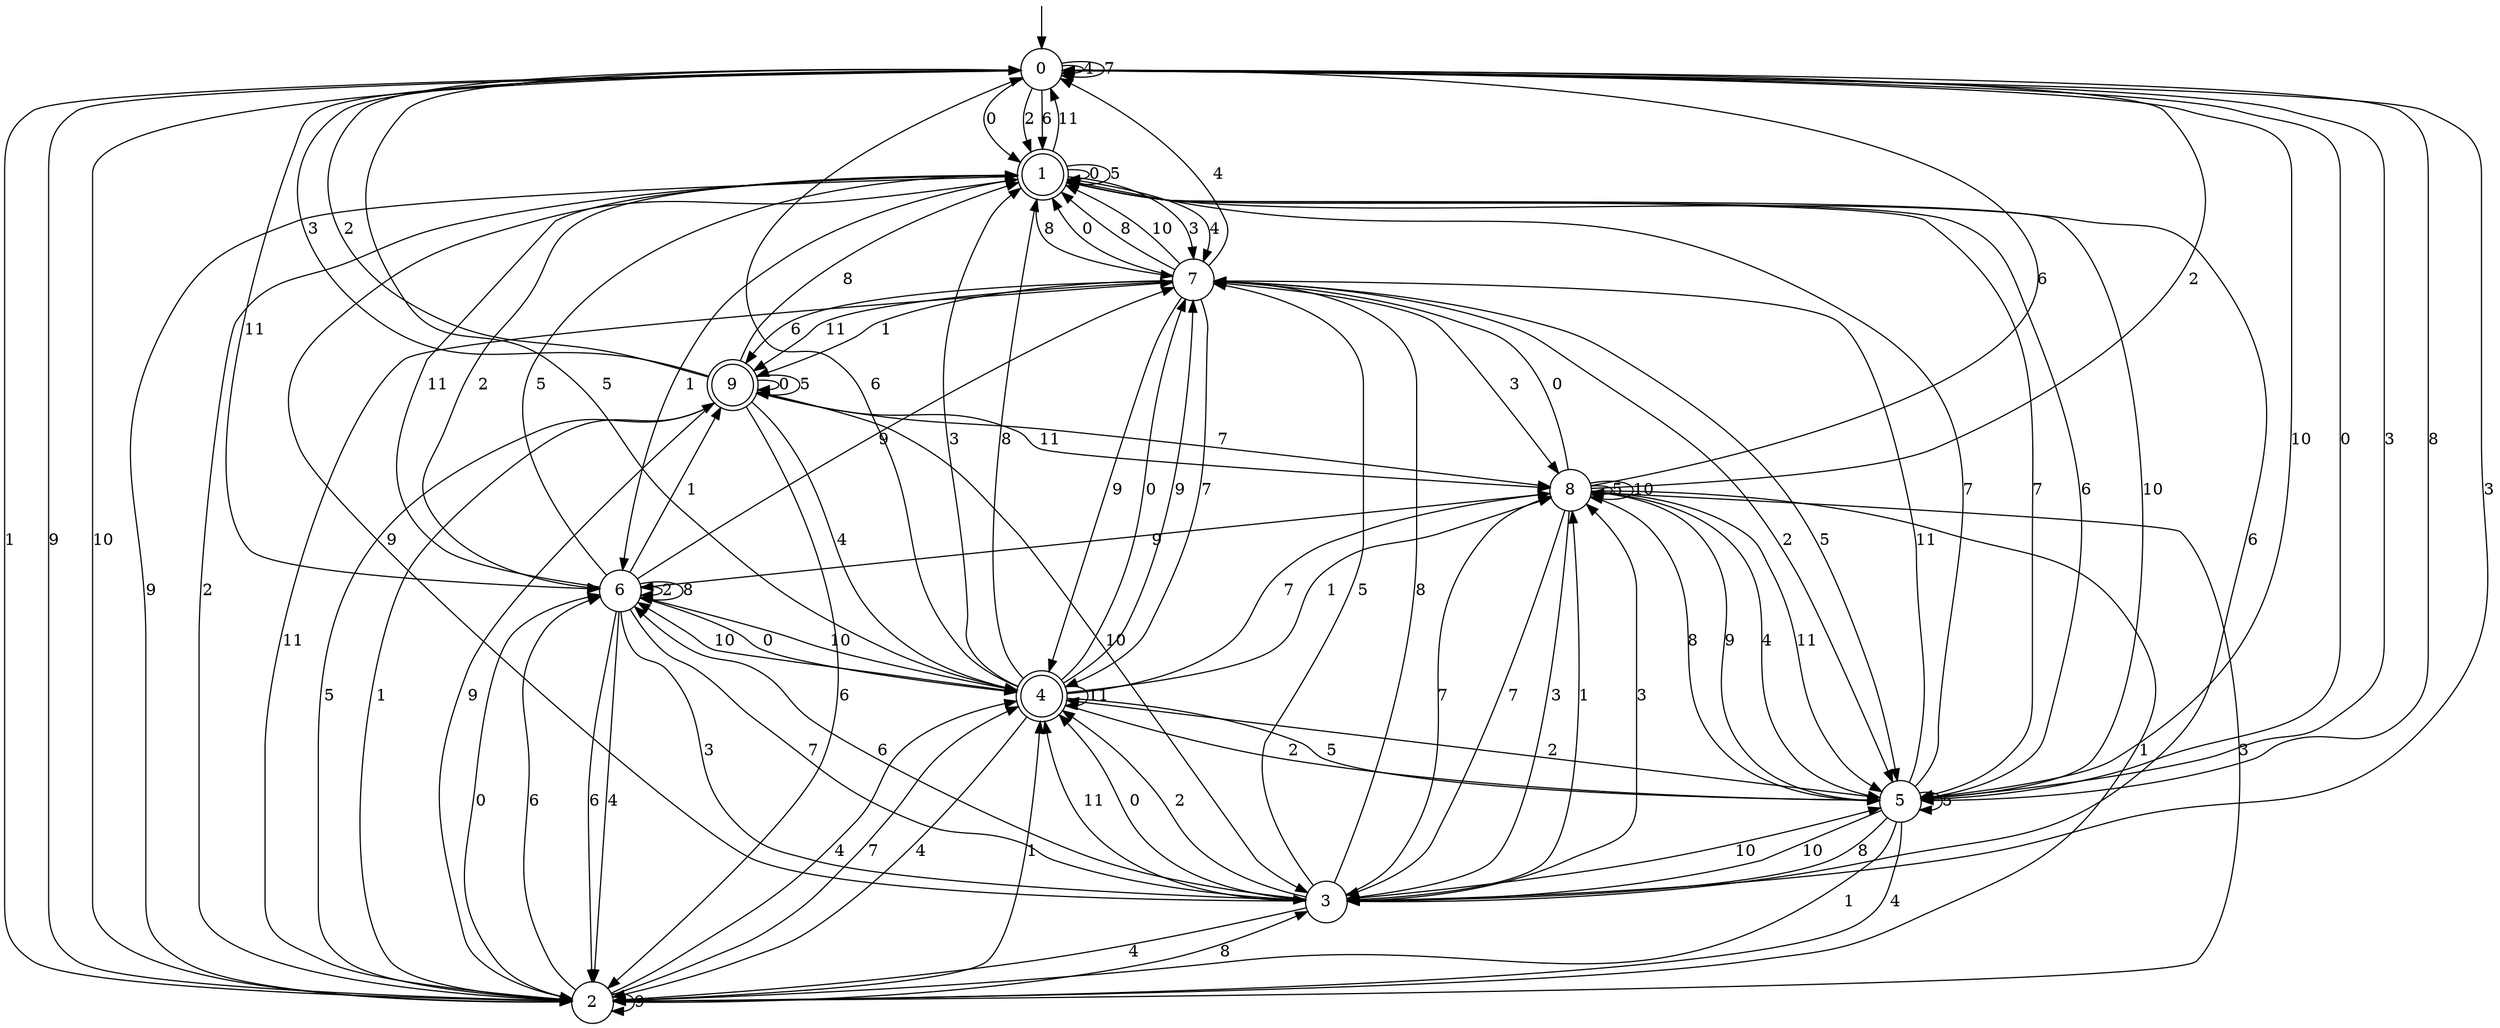 digraph g {

	s0 [shape="circle" label="0"];
	s1 [shape="doublecircle" label="1"];
	s2 [shape="circle" label="2"];
	s3 [shape="circle" label="3"];
	s4 [shape="doublecircle" label="4"];
	s5 [shape="circle" label="5"];
	s6 [shape="circle" label="6"];
	s7 [shape="circle" label="7"];
	s8 [shape="circle" label="8"];
	s9 [shape="doublecircle" label="9"];
	s0 -> s1 [label="0"];
	s0 -> s2 [label="1"];
	s0 -> s1 [label="2"];
	s0 -> s3 [label="3"];
	s0 -> s0 [label="4"];
	s0 -> s4 [label="5"];
	s0 -> s1 [label="6"];
	s0 -> s0 [label="7"];
	s0 -> s5 [label="8"];
	s0 -> s2 [label="9"];
	s0 -> s5 [label="10"];
	s0 -> s6 [label="11"];
	s1 -> s1 [label="0"];
	s1 -> s6 [label="1"];
	s1 -> s6 [label="2"];
	s1 -> s7 [label="3"];
	s1 -> s7 [label="4"];
	s1 -> s1 [label="5"];
	s1 -> s3 [label="6"];
	s1 -> s5 [label="7"];
	s1 -> s7 [label="8"];
	s1 -> s2 [label="9"];
	s1 -> s5 [label="10"];
	s1 -> s0 [label="11"];
	s2 -> s6 [label="0"];
	s2 -> s4 [label="1"];
	s2 -> s1 [label="2"];
	s2 -> s8 [label="3"];
	s2 -> s4 [label="4"];
	s2 -> s9 [label="5"];
	s2 -> s6 [label="6"];
	s2 -> s4 [label="7"];
	s2 -> s3 [label="8"];
	s2 -> s2 [label="9"];
	s2 -> s0 [label="10"];
	s2 -> s7 [label="11"];
	s3 -> s4 [label="0"];
	s3 -> s8 [label="1"];
	s3 -> s4 [label="2"];
	s3 -> s8 [label="3"];
	s3 -> s2 [label="4"];
	s3 -> s7 [label="5"];
	s3 -> s6 [label="6"];
	s3 -> s8 [label="7"];
	s3 -> s7 [label="8"];
	s3 -> s1 [label="9"];
	s3 -> s5 [label="10"];
	s3 -> s4 [label="11"];
	s4 -> s7 [label="0"];
	s4 -> s8 [label="1"];
	s4 -> s5 [label="2"];
	s4 -> s1 [label="3"];
	s4 -> s2 [label="4"];
	s4 -> s5 [label="5"];
	s4 -> s0 [label="6"];
	s4 -> s8 [label="7"];
	s4 -> s1 [label="8"];
	s4 -> s7 [label="9"];
	s4 -> s6 [label="10"];
	s4 -> s4 [label="11"];
	s5 -> s0 [label="0"];
	s5 -> s2 [label="1"];
	s5 -> s4 [label="2"];
	s5 -> s0 [label="3"];
	s5 -> s2 [label="4"];
	s5 -> s5 [label="5"];
	s5 -> s1 [label="6"];
	s5 -> s1 [label="7"];
	s5 -> s3 [label="8"];
	s5 -> s8 [label="9"];
	s5 -> s3 [label="10"];
	s5 -> s7 [label="11"];
	s6 -> s4 [label="0"];
	s6 -> s9 [label="1"];
	s6 -> s6 [label="2"];
	s6 -> s3 [label="3"];
	s6 -> s2 [label="4"];
	s6 -> s1 [label="5"];
	s6 -> s2 [label="6"];
	s6 -> s3 [label="7"];
	s6 -> s6 [label="8"];
	s6 -> s7 [label="9"];
	s6 -> s4 [label="10"];
	s6 -> s1 [label="11"];
	s7 -> s1 [label="0"];
	s7 -> s9 [label="1"];
	s7 -> s5 [label="2"];
	s7 -> s8 [label="3"];
	s7 -> s0 [label="4"];
	s7 -> s5 [label="5"];
	s7 -> s9 [label="6"];
	s7 -> s4 [label="7"];
	s7 -> s1 [label="8"];
	s7 -> s4 [label="9"];
	s7 -> s1 [label="10"];
	s7 -> s9 [label="11"];
	s8 -> s7 [label="0"];
	s8 -> s2 [label="1"];
	s8 -> s0 [label="2"];
	s8 -> s3 [label="3"];
	s8 -> s5 [label="4"];
	s8 -> s8 [label="5"];
	s8 -> s0 [label="6"];
	s8 -> s3 [label="7"];
	s8 -> s5 [label="8"];
	s8 -> s6 [label="9"];
	s8 -> s8 [label="10"];
	s8 -> s5 [label="11"];
	s9 -> s9 [label="0"];
	s9 -> s2 [label="1"];
	s9 -> s0 [label="2"];
	s9 -> s0 [label="3"];
	s9 -> s4 [label="4"];
	s9 -> s9 [label="5"];
	s9 -> s2 [label="6"];
	s9 -> s8 [label="7"];
	s9 -> s1 [label="8"];
	s9 -> s2 [label="9"];
	s9 -> s3 [label="10"];
	s9 -> s8 [label="11"];

__start0 [label="" shape="none" width="0" height="0"];
__start0 -> s0;

}
